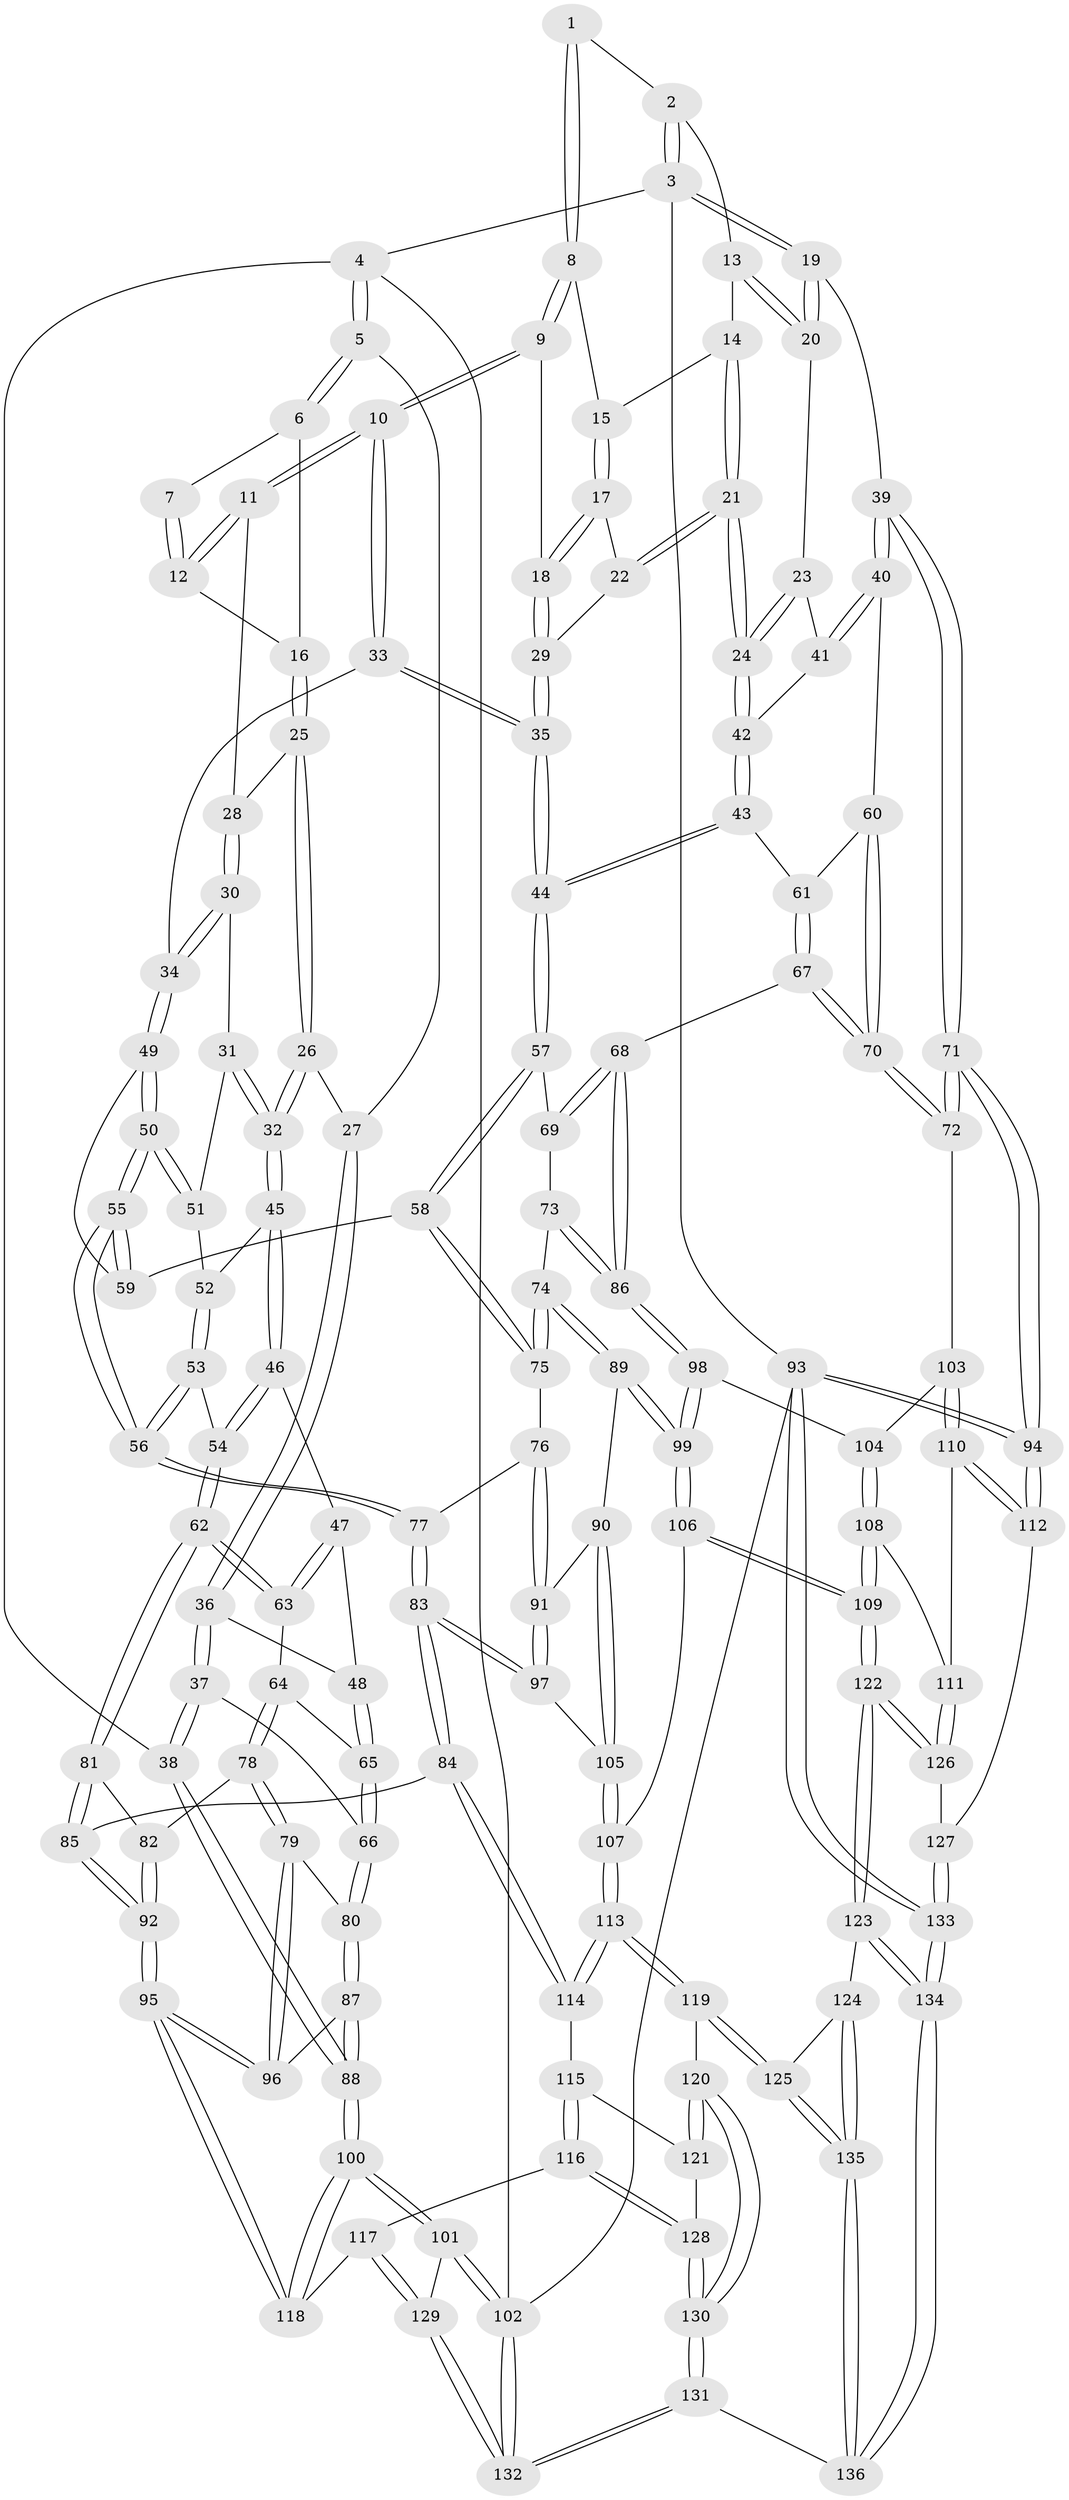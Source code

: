// coarse degree distribution, {1: 0.1, 2: 0.05, 4: 0.3, 5: 0.225, 3: 0.175, 6: 0.05, 8: 0.05, 7: 0.05}
// Generated by graph-tools (version 1.1) at 2025/05/03/04/25 22:05:45]
// undirected, 136 vertices, 337 edges
graph export_dot {
graph [start="1"]
  node [color=gray90,style=filled];
  1 [pos="+0.5559371661828972+0"];
  2 [pos="+0.9334795533327856+0"];
  3 [pos="+1+0"];
  4 [pos="+0+0"];
  5 [pos="+0.006154967762909289+0"];
  6 [pos="+0.21737540476739128+0"];
  7 [pos="+0.44175272017331585+0"];
  8 [pos="+0.5648823870694213+0"];
  9 [pos="+0.5222200456725937+0.09799624000580943"];
  10 [pos="+0.5018960383806828+0.10764884999968778"];
  11 [pos="+0.44710252644453125+0.10439227162262033"];
  12 [pos="+0.4092108022087846+0.03269329050551856"];
  13 [pos="+0.8779104944294541+0"];
  14 [pos="+0.8053846431327337+0.021719430368105894"];
  15 [pos="+0.6676580737125006+0.0296250466059087"];
  16 [pos="+0.34492602480422924+0.06195426098759479"];
  17 [pos="+0.6720150484460465+0.07298156499612683"];
  18 [pos="+0.538913093166551+0.10907177839468576"];
  19 [pos="+1+0.22433970271291062"];
  20 [pos="+0.9373311118832376+0.12484019924910585"];
  21 [pos="+0.7545076725488039+0.15249449757842512"];
  22 [pos="+0.6833161846056013+0.09129406349055591"];
  23 [pos="+0.9208799786621288+0.13793360733208299"];
  24 [pos="+0.7682035224234179+0.2101601881944071"];
  25 [pos="+0.34341161169596024+0.07067445903085773"];
  26 [pos="+0.2549251050139247+0.14356432011102346"];
  27 [pos="+0.17101676717893216+0.07089532155306025"];
  28 [pos="+0.4145545888272436+0.1195285300743164"];
  29 [pos="+0.5863285984204476+0.1676004163239182"];
  30 [pos="+0.3710484120799801+0.18243951866562816"];
  31 [pos="+0.29888666293149935+0.18268802217032842"];
  32 [pos="+0.2713454152327734+0.17820173023059516"];
  33 [pos="+0.4677242996599012+0.23825162927217097"];
  34 [pos="+0.43750865687701346+0.2555090740743231"];
  35 [pos="+0.6273601116015799+0.2621865857653348"];
  36 [pos="+0.050427267502162365+0.28646733298376037"];
  37 [pos="+0+0.2946501317915974"];
  38 [pos="+0+0.2659716386321473"];
  39 [pos="+1+0.24176419603624483"];
  40 [pos="+0.9463231626411227+0.29922694363134067"];
  41 [pos="+0.9276761284958074+0.28231869813276367"];
  42 [pos="+0.7670409283983336+0.21371217149417268"];
  43 [pos="+0.7181673646171118+0.2795194071712031"];
  44 [pos="+0.6653779292341675+0.2967714025834756"];
  45 [pos="+0.2529928451609917+0.2266420671053077"];
  46 [pos="+0.16415711732573782+0.2856820059040965"];
  47 [pos="+0.09953497194666218+0.30010194445889815"];
  48 [pos="+0.08283357830170988+0.2972421093645434"];
  49 [pos="+0.4279328991523029+0.28758343119609864"];
  50 [pos="+0.4049395369901736+0.32236751211552034"];
  51 [pos="+0.3480435364246181+0.26498617105330674"];
  52 [pos="+0.2815867349529677+0.2793864437439444"];
  53 [pos="+0.33082126851196636+0.39054781583135945"];
  54 [pos="+0.2971611739033885+0.3975861991662125"];
  55 [pos="+0.37779086594607003+0.3868780149071759"];
  56 [pos="+0.3716364807292357+0.3999582175528995"];
  57 [pos="+0.6382356110319859+0.3436333578022429"];
  58 [pos="+0.6251594987523487+0.3555843152689488"];
  59 [pos="+0.5305675789197979+0.3298988285359215"];
  60 [pos="+0.8879395307297487+0.39082171912689917"];
  61 [pos="+0.7522850976447414+0.3136036585175547"];
  62 [pos="+0.2396156504428587+0.429251411609043"];
  63 [pos="+0.19182898537774848+0.41512479643335265"];
  64 [pos="+0.13155793378537745+0.4562722400617661"];
  65 [pos="+0.1238435136948919+0.4546071999569087"];
  66 [pos="+0.06948698339721997+0.4700005546944131"];
  67 [pos="+0.7905823769929264+0.5030442089080267"];
  68 [pos="+0.7852842428569271+0.5055740713585646"];
  69 [pos="+0.6594330689469039+0.3765329004970174"];
  70 [pos="+0.9179775959652164+0.49422775664984914"];
  71 [pos="+1+0.5599885725712549"];
  72 [pos="+0.9628216402805986+0.5269956075885958"];
  73 [pos="+0.7003363640003667+0.4882467859718941"];
  74 [pos="+0.634473334271196+0.5174585428992529"];
  75 [pos="+0.6084430320442658+0.3791158916935064"];
  76 [pos="+0.49556961778618125+0.44718883633490086"];
  77 [pos="+0.3884733123279349+0.4241622214934717"];
  78 [pos="+0.15598691735957698+0.5096061751576089"];
  79 [pos="+0.12477041309804753+0.5530811572466887"];
  80 [pos="+0.06171354246904732+0.4924812543883518"];
  81 [pos="+0.2313534887873583+0.4619958661391157"];
  82 [pos="+0.20243144391401044+0.5021706793472197"];
  83 [pos="+0.34924454188212334+0.5982002309779344"];
  84 [pos="+0.34448951181025983+0.60138635717168"];
  85 [pos="+0.3241281506662903+0.6061707544335434"];
  86 [pos="+0.7723807414270328+0.5166972607040151"];
  87 [pos="+0+0.587486924901949"];
  88 [pos="+0+0.6106330133001079"];
  89 [pos="+0.621676857776441+0.583454128793522"];
  90 [pos="+0.6191632504377481+0.582641691900043"];
  91 [pos="+0.5200672767094755+0.5207208629843519"];
  92 [pos="+0.25024924965026835+0.6394653816462228"];
  93 [pos="+1+1"];
  94 [pos="+1+0.7792533946503968"];
  95 [pos="+0.19526109632590014+0.6856234390004625"];
  96 [pos="+0.12675860301325007+0.6128510394221383"];
  97 [pos="+0.4452169236600285+0.6204765608962448"];
  98 [pos="+0.7236137444157834+0.6055028043010423"];
  99 [pos="+0.6438745201082524+0.612559079539399"];
  100 [pos="+0+0.8593483508093301"];
  101 [pos="+0+0.9389145951271674"];
  102 [pos="+0+1"];
  103 [pos="+0.8705252855663835+0.6352140044049177"];
  104 [pos="+0.7454523651398577+0.6259827110307757"];
  105 [pos="+0.4585244457805482+0.6332358635971679"];
  106 [pos="+0.6066262457404112+0.707383516206805"];
  107 [pos="+0.507433096383556+0.7217115190454889"];
  108 [pos="+0.7563101694657965+0.6763682671346523"];
  109 [pos="+0.6744018921123678+0.8085898866815717"];
  110 [pos="+0.8691401660875802+0.7199124761695302"];
  111 [pos="+0.8294874160964876+0.7514906388996764"];
  112 [pos="+1+0.7640010041167768"];
  113 [pos="+0.48052827004695514+0.7612243209857605"];
  114 [pos="+0.37271692645655374+0.7028279394110718"];
  115 [pos="+0.3592147806544031+0.7473416536951698"];
  116 [pos="+0.2504657372047637+0.7795030635426905"];
  117 [pos="+0.20265998911341743+0.7468857564943621"];
  118 [pos="+0.18879311644756158+0.7166942585503794"];
  119 [pos="+0.46439138684454995+0.8082723112337541"];
  120 [pos="+0.4427895078352158+0.8179846850316442"];
  121 [pos="+0.41611648753226665+0.8071381196010717"];
  122 [pos="+0.6922482322554333+0.8596412751811967"];
  123 [pos="+0.6913751271534341+0.8627645290510999"];
  124 [pos="+0.6359044912226052+0.8792184064150812"];
  125 [pos="+0.5002653229443241+0.8394954872473047"];
  126 [pos="+0.8122691549493518+0.7939365214854797"];
  127 [pos="+0.8676927612134294+0.8319803446592615"];
  128 [pos="+0.27757887812358495+0.8143131701309956"];
  129 [pos="+0.1603965814867888+0.8626559714119036"];
  130 [pos="+0.3352055140691171+1"];
  131 [pos="+0.3144342600792734+1"];
  132 [pos="+0.25624698679686375+1"];
  133 [pos="+1+1"];
  134 [pos="+0.9235631904782992+1"];
  135 [pos="+0.49570445152906534+1"];
  136 [pos="+0.4160932661047465+1"];
  1 -- 2;
  1 -- 8;
  1 -- 8;
  2 -- 3;
  2 -- 3;
  2 -- 13;
  3 -- 4;
  3 -- 19;
  3 -- 19;
  3 -- 93;
  4 -- 5;
  4 -- 5;
  4 -- 38;
  4 -- 102;
  5 -- 6;
  5 -- 6;
  5 -- 27;
  6 -- 7;
  6 -- 16;
  7 -- 12;
  7 -- 12;
  8 -- 9;
  8 -- 9;
  8 -- 15;
  9 -- 10;
  9 -- 10;
  9 -- 18;
  10 -- 11;
  10 -- 11;
  10 -- 33;
  10 -- 33;
  11 -- 12;
  11 -- 12;
  11 -- 28;
  12 -- 16;
  13 -- 14;
  13 -- 20;
  13 -- 20;
  14 -- 15;
  14 -- 21;
  14 -- 21;
  15 -- 17;
  15 -- 17;
  16 -- 25;
  16 -- 25;
  17 -- 18;
  17 -- 18;
  17 -- 22;
  18 -- 29;
  18 -- 29;
  19 -- 20;
  19 -- 20;
  19 -- 39;
  20 -- 23;
  21 -- 22;
  21 -- 22;
  21 -- 24;
  21 -- 24;
  22 -- 29;
  23 -- 24;
  23 -- 24;
  23 -- 41;
  24 -- 42;
  24 -- 42;
  25 -- 26;
  25 -- 26;
  25 -- 28;
  26 -- 27;
  26 -- 32;
  26 -- 32;
  27 -- 36;
  27 -- 36;
  28 -- 30;
  28 -- 30;
  29 -- 35;
  29 -- 35;
  30 -- 31;
  30 -- 34;
  30 -- 34;
  31 -- 32;
  31 -- 32;
  31 -- 51;
  32 -- 45;
  32 -- 45;
  33 -- 34;
  33 -- 35;
  33 -- 35;
  34 -- 49;
  34 -- 49;
  35 -- 44;
  35 -- 44;
  36 -- 37;
  36 -- 37;
  36 -- 48;
  37 -- 38;
  37 -- 38;
  37 -- 66;
  38 -- 88;
  38 -- 88;
  39 -- 40;
  39 -- 40;
  39 -- 71;
  39 -- 71;
  40 -- 41;
  40 -- 41;
  40 -- 60;
  41 -- 42;
  42 -- 43;
  42 -- 43;
  43 -- 44;
  43 -- 44;
  43 -- 61;
  44 -- 57;
  44 -- 57;
  45 -- 46;
  45 -- 46;
  45 -- 52;
  46 -- 47;
  46 -- 54;
  46 -- 54;
  47 -- 48;
  47 -- 63;
  47 -- 63;
  48 -- 65;
  48 -- 65;
  49 -- 50;
  49 -- 50;
  49 -- 59;
  50 -- 51;
  50 -- 51;
  50 -- 55;
  50 -- 55;
  51 -- 52;
  52 -- 53;
  52 -- 53;
  53 -- 54;
  53 -- 56;
  53 -- 56;
  54 -- 62;
  54 -- 62;
  55 -- 56;
  55 -- 56;
  55 -- 59;
  55 -- 59;
  56 -- 77;
  56 -- 77;
  57 -- 58;
  57 -- 58;
  57 -- 69;
  58 -- 59;
  58 -- 75;
  58 -- 75;
  60 -- 61;
  60 -- 70;
  60 -- 70;
  61 -- 67;
  61 -- 67;
  62 -- 63;
  62 -- 63;
  62 -- 81;
  62 -- 81;
  63 -- 64;
  64 -- 65;
  64 -- 78;
  64 -- 78;
  65 -- 66;
  65 -- 66;
  66 -- 80;
  66 -- 80;
  67 -- 68;
  67 -- 70;
  67 -- 70;
  68 -- 69;
  68 -- 69;
  68 -- 86;
  68 -- 86;
  69 -- 73;
  70 -- 72;
  70 -- 72;
  71 -- 72;
  71 -- 72;
  71 -- 94;
  71 -- 94;
  72 -- 103;
  73 -- 74;
  73 -- 86;
  73 -- 86;
  74 -- 75;
  74 -- 75;
  74 -- 89;
  74 -- 89;
  75 -- 76;
  76 -- 77;
  76 -- 91;
  76 -- 91;
  77 -- 83;
  77 -- 83;
  78 -- 79;
  78 -- 79;
  78 -- 82;
  79 -- 80;
  79 -- 96;
  79 -- 96;
  80 -- 87;
  80 -- 87;
  81 -- 82;
  81 -- 85;
  81 -- 85;
  82 -- 92;
  82 -- 92;
  83 -- 84;
  83 -- 84;
  83 -- 97;
  83 -- 97;
  84 -- 85;
  84 -- 114;
  84 -- 114;
  85 -- 92;
  85 -- 92;
  86 -- 98;
  86 -- 98;
  87 -- 88;
  87 -- 88;
  87 -- 96;
  88 -- 100;
  88 -- 100;
  89 -- 90;
  89 -- 99;
  89 -- 99;
  90 -- 91;
  90 -- 105;
  90 -- 105;
  91 -- 97;
  91 -- 97;
  92 -- 95;
  92 -- 95;
  93 -- 94;
  93 -- 94;
  93 -- 133;
  93 -- 133;
  93 -- 102;
  94 -- 112;
  94 -- 112;
  95 -- 96;
  95 -- 96;
  95 -- 118;
  95 -- 118;
  97 -- 105;
  98 -- 99;
  98 -- 99;
  98 -- 104;
  99 -- 106;
  99 -- 106;
  100 -- 101;
  100 -- 101;
  100 -- 118;
  100 -- 118;
  101 -- 102;
  101 -- 102;
  101 -- 129;
  102 -- 132;
  102 -- 132;
  103 -- 104;
  103 -- 110;
  103 -- 110;
  104 -- 108;
  104 -- 108;
  105 -- 107;
  105 -- 107;
  106 -- 107;
  106 -- 109;
  106 -- 109;
  107 -- 113;
  107 -- 113;
  108 -- 109;
  108 -- 109;
  108 -- 111;
  109 -- 122;
  109 -- 122;
  110 -- 111;
  110 -- 112;
  110 -- 112;
  111 -- 126;
  111 -- 126;
  112 -- 127;
  113 -- 114;
  113 -- 114;
  113 -- 119;
  113 -- 119;
  114 -- 115;
  115 -- 116;
  115 -- 116;
  115 -- 121;
  116 -- 117;
  116 -- 128;
  116 -- 128;
  117 -- 118;
  117 -- 129;
  117 -- 129;
  119 -- 120;
  119 -- 125;
  119 -- 125;
  120 -- 121;
  120 -- 121;
  120 -- 130;
  120 -- 130;
  121 -- 128;
  122 -- 123;
  122 -- 123;
  122 -- 126;
  122 -- 126;
  123 -- 124;
  123 -- 134;
  123 -- 134;
  124 -- 125;
  124 -- 135;
  124 -- 135;
  125 -- 135;
  125 -- 135;
  126 -- 127;
  127 -- 133;
  127 -- 133;
  128 -- 130;
  128 -- 130;
  129 -- 132;
  129 -- 132;
  130 -- 131;
  130 -- 131;
  131 -- 132;
  131 -- 132;
  131 -- 136;
  133 -- 134;
  133 -- 134;
  134 -- 136;
  134 -- 136;
  135 -- 136;
  135 -- 136;
}
